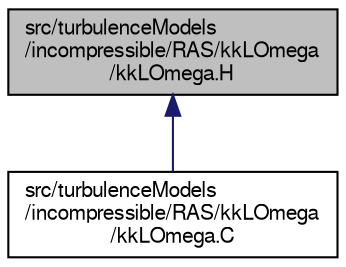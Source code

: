 digraph "src/turbulenceModels/incompressible/RAS/kkLOmega/kkLOmega.H"
{
  bgcolor="transparent";
  edge [fontname="FreeSans",fontsize="10",labelfontname="FreeSans",labelfontsize="10"];
  node [fontname="FreeSans",fontsize="10",shape=record];
  Node303 [label="src/turbulenceModels\l/incompressible/RAS/kkLOmega\l/kkLOmega.H",height=0.2,width=0.4,color="black", fillcolor="grey75", style="filled", fontcolor="black"];
  Node303 -> Node304 [dir="back",color="midnightblue",fontsize="10",style="solid",fontname="FreeSans"];
  Node304 [label="src/turbulenceModels\l/incompressible/RAS/kkLOmega\l/kkLOmega.C",height=0.2,width=0.4,color="black",URL="$a17570.html"];
}
